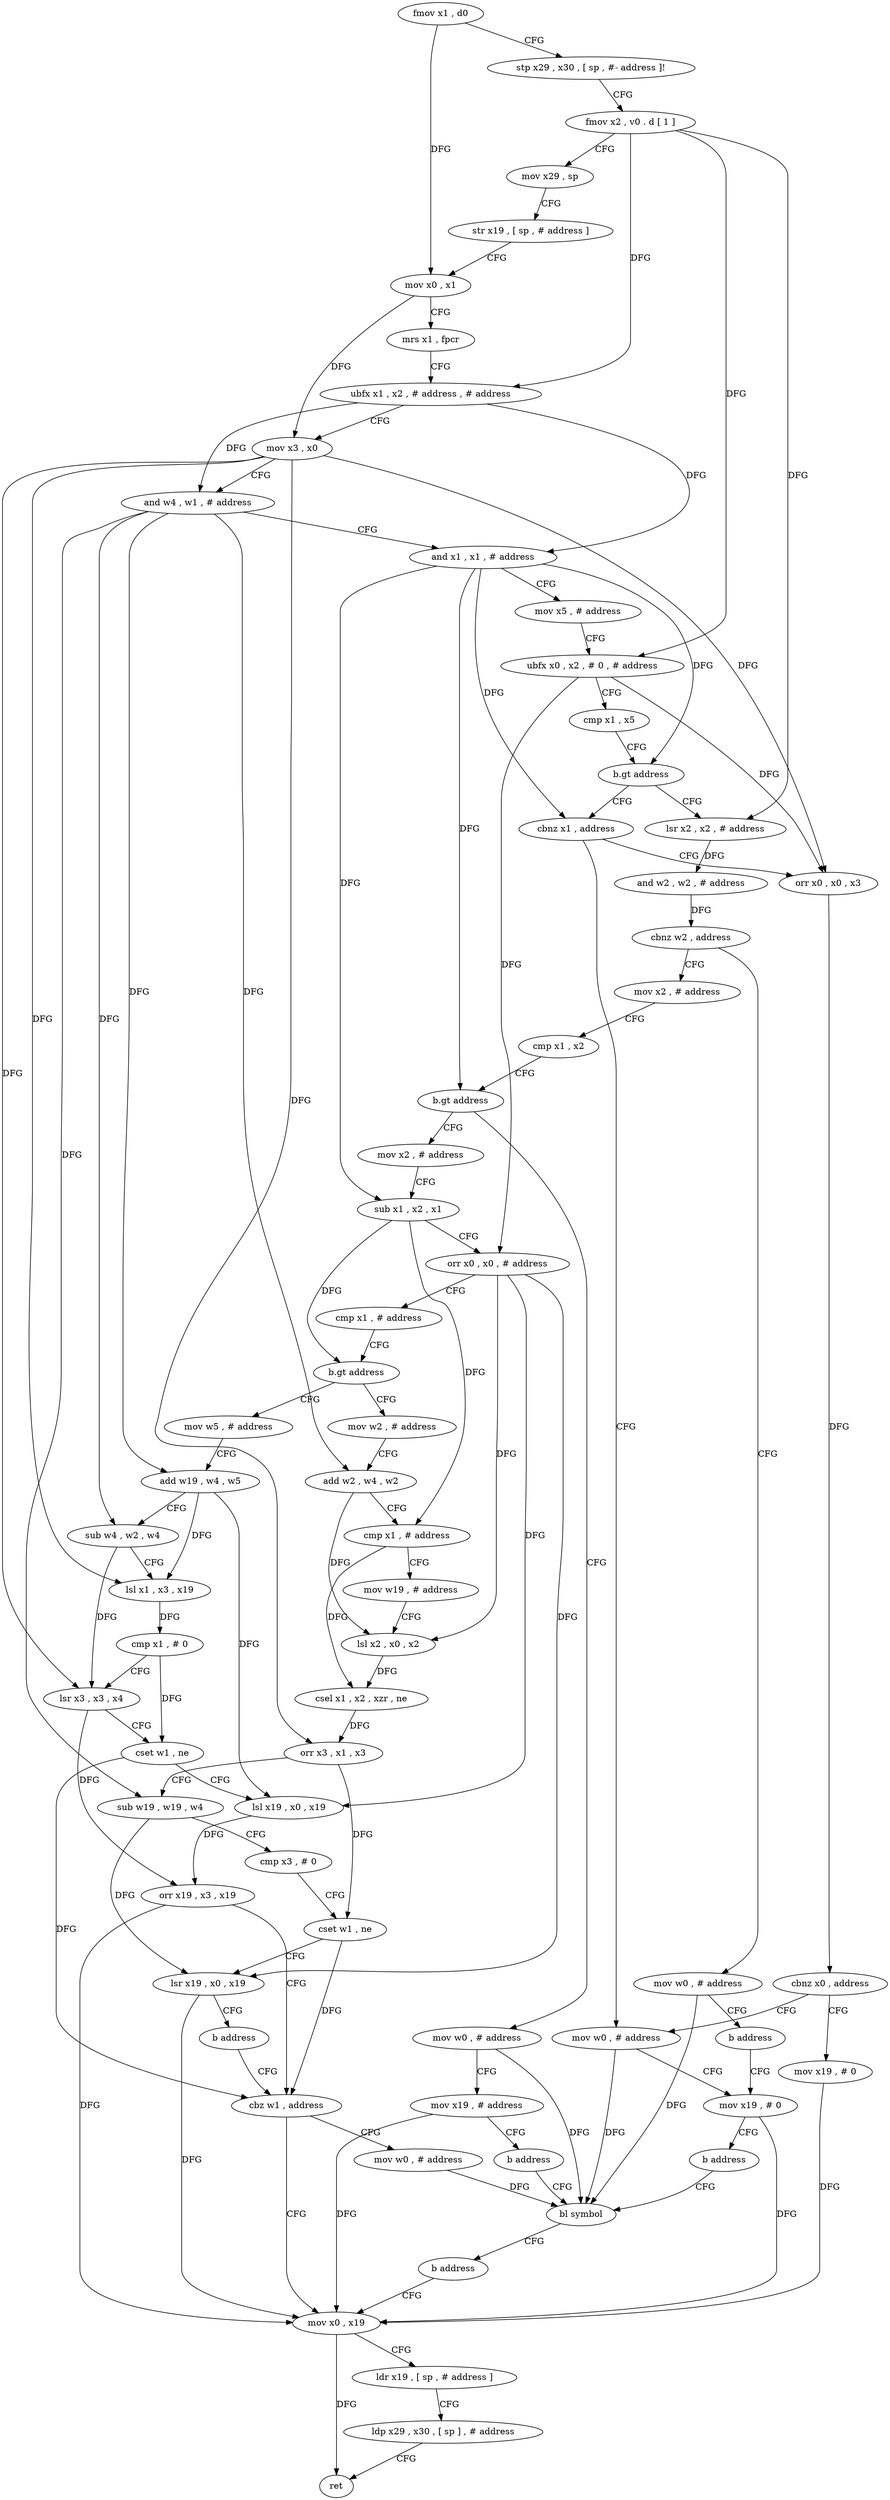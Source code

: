 digraph "func" {
"4428792" [label = "fmov x1 , d0" ]
"4428796" [label = "stp x29 , x30 , [ sp , #- address ]!" ]
"4428800" [label = "fmov x2 , v0 . d [ 1 ]" ]
"4428804" [label = "mov x29 , sp" ]
"4428808" [label = "str x19 , [ sp , # address ]" ]
"4428812" [label = "mov x0 , x1" ]
"4428816" [label = "mrs x1 , fpcr" ]
"4428820" [label = "ubfx x1 , x2 , # address , # address" ]
"4428824" [label = "mov x3 , x0" ]
"4428828" [label = "and w4 , w1 , # address" ]
"4428832" [label = "and x1 , x1 , # address" ]
"4428836" [label = "mov x5 , # address" ]
"4428840" [label = "ubfx x0 , x2 , # 0 , # address" ]
"4428844" [label = "cmp x1 , x5" ]
"4428848" [label = "b.gt address" ]
"4428884" [label = "lsr x2 , x2 , # address" ]
"4428852" [label = "cbnz x1 , address" ]
"4428888" [label = "and w2 , w2 , # address" ]
"4428892" [label = "cbnz w2 , address" ]
"4429040" [label = "mov w0 , # address" ]
"4428896" [label = "mov x2 , # address" ]
"4429028" [label = "mov w0 , # address" ]
"4428856" [label = "orr x0 , x0 , x3" ]
"4429044" [label = "b address" ]
"4429032" [label = "mov x19 , # 0" ]
"4428900" [label = "cmp x1 , x2" ]
"4428904" [label = "b.gt address" ]
"4429048" [label = "mov w0 , # address" ]
"4428908" [label = "mov x2 , # address" ]
"4428860" [label = "cbnz x0 , address" ]
"4428864" [label = "mov x19 , # 0" ]
"4429036" [label = "b address" ]
"4428972" [label = "bl symbol" ]
"4429052" [label = "mov x19 , # address" ]
"4429056" [label = "b address" ]
"4428912" [label = "sub x1 , x2 , x1" ]
"4428916" [label = "orr x0 , x0 , # address" ]
"4428920" [label = "cmp x1 , # address" ]
"4428924" [label = "b.gt address" ]
"4428980" [label = "mov w2 , # address" ]
"4428928" [label = "mov w5 , # address" ]
"4428976" [label = "b address" ]
"4428868" [label = "mov x0 , x19" ]
"4428984" [label = "add w2 , w4 , w2" ]
"4428988" [label = "cmp x1 , # address" ]
"4428992" [label = "mov w19 , # address" ]
"4428996" [label = "lsl x2 , x0 , x2" ]
"4429000" [label = "csel x1 , x2 , xzr , ne" ]
"4429004" [label = "orr x3 , x1 , x3" ]
"4429008" [label = "sub w19 , w19 , w4" ]
"4429012" [label = "cmp x3 , # 0" ]
"4429016" [label = "cset w1 , ne" ]
"4429020" [label = "lsr x19 , x0 , x19" ]
"4429024" [label = "b address" ]
"4428964" [label = "cbz w1 , address" ]
"4428932" [label = "add w19 , w4 , w5" ]
"4428936" [label = "sub w4 , w2 , w4" ]
"4428940" [label = "lsl x1 , x3 , x19" ]
"4428944" [label = "cmp x1 , # 0" ]
"4428948" [label = "lsr x3 , x3 , x4" ]
"4428952" [label = "cset w1 , ne" ]
"4428956" [label = "lsl x19 , x0 , x19" ]
"4428960" [label = "orr x19 , x3 , x19" ]
"4428872" [label = "ldr x19 , [ sp , # address ]" ]
"4428876" [label = "ldp x29 , x30 , [ sp ] , # address" ]
"4428880" [label = "ret" ]
"4428968" [label = "mov w0 , # address" ]
"4428792" -> "4428796" [ label = "CFG" ]
"4428792" -> "4428812" [ label = "DFG" ]
"4428796" -> "4428800" [ label = "CFG" ]
"4428800" -> "4428804" [ label = "CFG" ]
"4428800" -> "4428820" [ label = "DFG" ]
"4428800" -> "4428840" [ label = "DFG" ]
"4428800" -> "4428884" [ label = "DFG" ]
"4428804" -> "4428808" [ label = "CFG" ]
"4428808" -> "4428812" [ label = "CFG" ]
"4428812" -> "4428816" [ label = "CFG" ]
"4428812" -> "4428824" [ label = "DFG" ]
"4428816" -> "4428820" [ label = "CFG" ]
"4428820" -> "4428824" [ label = "CFG" ]
"4428820" -> "4428828" [ label = "DFG" ]
"4428820" -> "4428832" [ label = "DFG" ]
"4428824" -> "4428828" [ label = "CFG" ]
"4428824" -> "4428856" [ label = "DFG" ]
"4428824" -> "4428940" [ label = "DFG" ]
"4428824" -> "4428948" [ label = "DFG" ]
"4428824" -> "4429004" [ label = "DFG" ]
"4428828" -> "4428832" [ label = "CFG" ]
"4428828" -> "4428984" [ label = "DFG" ]
"4428828" -> "4428932" [ label = "DFG" ]
"4428828" -> "4428936" [ label = "DFG" ]
"4428828" -> "4429008" [ label = "DFG" ]
"4428832" -> "4428836" [ label = "CFG" ]
"4428832" -> "4428848" [ label = "DFG" ]
"4428832" -> "4428852" [ label = "DFG" ]
"4428832" -> "4428904" [ label = "DFG" ]
"4428832" -> "4428912" [ label = "DFG" ]
"4428836" -> "4428840" [ label = "CFG" ]
"4428840" -> "4428844" [ label = "CFG" ]
"4428840" -> "4428856" [ label = "DFG" ]
"4428840" -> "4428916" [ label = "DFG" ]
"4428844" -> "4428848" [ label = "CFG" ]
"4428848" -> "4428884" [ label = "CFG" ]
"4428848" -> "4428852" [ label = "CFG" ]
"4428884" -> "4428888" [ label = "DFG" ]
"4428852" -> "4429028" [ label = "CFG" ]
"4428852" -> "4428856" [ label = "CFG" ]
"4428888" -> "4428892" [ label = "DFG" ]
"4428892" -> "4429040" [ label = "CFG" ]
"4428892" -> "4428896" [ label = "CFG" ]
"4429040" -> "4429044" [ label = "CFG" ]
"4429040" -> "4428972" [ label = "DFG" ]
"4428896" -> "4428900" [ label = "CFG" ]
"4429028" -> "4429032" [ label = "CFG" ]
"4429028" -> "4428972" [ label = "DFG" ]
"4428856" -> "4428860" [ label = "DFG" ]
"4429044" -> "4429032" [ label = "CFG" ]
"4429032" -> "4429036" [ label = "CFG" ]
"4429032" -> "4428868" [ label = "DFG" ]
"4428900" -> "4428904" [ label = "CFG" ]
"4428904" -> "4429048" [ label = "CFG" ]
"4428904" -> "4428908" [ label = "CFG" ]
"4429048" -> "4429052" [ label = "CFG" ]
"4429048" -> "4428972" [ label = "DFG" ]
"4428908" -> "4428912" [ label = "CFG" ]
"4428860" -> "4429028" [ label = "CFG" ]
"4428860" -> "4428864" [ label = "CFG" ]
"4428864" -> "4428868" [ label = "DFG" ]
"4429036" -> "4428972" [ label = "CFG" ]
"4428972" -> "4428976" [ label = "CFG" ]
"4429052" -> "4429056" [ label = "CFG" ]
"4429052" -> "4428868" [ label = "DFG" ]
"4429056" -> "4428972" [ label = "CFG" ]
"4428912" -> "4428916" [ label = "CFG" ]
"4428912" -> "4428924" [ label = "DFG" ]
"4428912" -> "4428988" [ label = "DFG" ]
"4428916" -> "4428920" [ label = "CFG" ]
"4428916" -> "4428996" [ label = "DFG" ]
"4428916" -> "4428956" [ label = "DFG" ]
"4428916" -> "4429020" [ label = "DFG" ]
"4428920" -> "4428924" [ label = "CFG" ]
"4428924" -> "4428980" [ label = "CFG" ]
"4428924" -> "4428928" [ label = "CFG" ]
"4428980" -> "4428984" [ label = "CFG" ]
"4428928" -> "4428932" [ label = "CFG" ]
"4428976" -> "4428868" [ label = "CFG" ]
"4428868" -> "4428872" [ label = "CFG" ]
"4428868" -> "4428880" [ label = "DFG" ]
"4428984" -> "4428988" [ label = "CFG" ]
"4428984" -> "4428996" [ label = "DFG" ]
"4428988" -> "4428992" [ label = "CFG" ]
"4428988" -> "4429000" [ label = "DFG" ]
"4428992" -> "4428996" [ label = "CFG" ]
"4428996" -> "4429000" [ label = "DFG" ]
"4429000" -> "4429004" [ label = "DFG" ]
"4429004" -> "4429008" [ label = "CFG" ]
"4429004" -> "4429016" [ label = "DFG" ]
"4429008" -> "4429012" [ label = "CFG" ]
"4429008" -> "4429020" [ label = "DFG" ]
"4429012" -> "4429016" [ label = "CFG" ]
"4429016" -> "4429020" [ label = "CFG" ]
"4429016" -> "4428964" [ label = "DFG" ]
"4429020" -> "4429024" [ label = "CFG" ]
"4429020" -> "4428868" [ label = "DFG" ]
"4429024" -> "4428964" [ label = "CFG" ]
"4428964" -> "4428868" [ label = "CFG" ]
"4428964" -> "4428968" [ label = "CFG" ]
"4428932" -> "4428936" [ label = "CFG" ]
"4428932" -> "4428940" [ label = "DFG" ]
"4428932" -> "4428956" [ label = "DFG" ]
"4428936" -> "4428940" [ label = "CFG" ]
"4428936" -> "4428948" [ label = "DFG" ]
"4428940" -> "4428944" [ label = "DFG" ]
"4428944" -> "4428948" [ label = "CFG" ]
"4428944" -> "4428952" [ label = "DFG" ]
"4428948" -> "4428952" [ label = "CFG" ]
"4428948" -> "4428960" [ label = "DFG" ]
"4428952" -> "4428956" [ label = "CFG" ]
"4428952" -> "4428964" [ label = "DFG" ]
"4428956" -> "4428960" [ label = "DFG" ]
"4428960" -> "4428964" [ label = "CFG" ]
"4428960" -> "4428868" [ label = "DFG" ]
"4428872" -> "4428876" [ label = "CFG" ]
"4428876" -> "4428880" [ label = "CFG" ]
"4428968" -> "4428972" [ label = "DFG" ]
}
